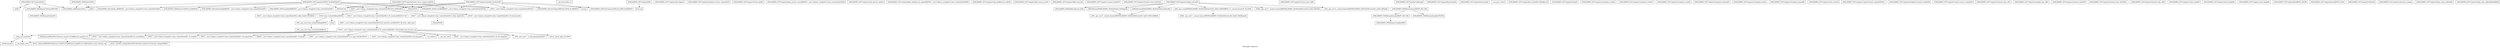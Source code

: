 digraph "Call graph: compute.ll" {
	label="Call graph: compute.ll";

	Node0x562554a12260 [shape=record,label="{_ZN9LAMMPS_NS7ComputeC2EPNS_6LAMMPSEiPPc}"];
	Node0x562554a12260 -> Node0x562554a09da0;
	Node0x562554a12260 -> Node0x562554a0a4c0;
	Node0x562554a12260 -> Node0x562554a0b410;
	Node0x562554a12260 -> Node0x5625549ca2d0;
	Node0x562554a12260 -> Node0x562554a4e9c0;
	Node0x562554a12260 -> Node0x562554a11c00;
	Node0x562554a12260 -> Node0x562554a62190;
	Node0x562554a12260 -> Node0x562554a84e00;
	Node0x562554a12260 -> Node0x562554a5c500;
	Node0x562554a12260 -> Node0x562554a84b60;
	Node0x562554a09da0 [shape=record,label="{_ZN9LAMMPS_NS8PointersC2EPNS_6LAMMPSE}"];
	Node0x562554a11c00 [shape=record,label="{_ZN9LAMMPS_NS5Error3allERKNSt7__cxx1112basic_stringIcSt11char_traitsIcESaIcEEEiS8_}"];
	Node0x562554a0a4c0 [shape=record,label="{_ZNSaIcEC1Ev}"];
	Node0x562554a0b410 [shape=record,label="{_ZNSt7__cxx1112basic_stringIcSt11char_traitsIcESaIcEEC2IS3_EEPKcRKS3_}"];
	Node0x562554a0b410 -> Node0x562554a0b8a0;
	Node0x562554a0b410 -> Node0x562554a089e0;
	Node0x562554a0b410 -> Node0x562554a27ec0;
	Node0x562554a0b410 -> Node0x562554a16e70;
	Node0x562554a0b410 -> Node0x562554a18980;
	Node0x562554a91c20 [shape=record,label="{__gxx_personality_v0}"];
	Node0x562554a62190 [shape=record,label="{_ZNSt7__cxx1112basic_stringIcSt11char_traitsIcESaIcEED1Ev}"];
	Node0x562554a4e9c0 [shape=record,label="{_ZNSaIcED1Ev}"];
	Node0x562554a84e00 [shape=record,label="{_ZN9LAMMPS_NS5utils6strdupERKNSt7__cxx1112basic_stringIcSt11char_traitsIcESaIcEEE}"];
	Node0x562554a84b60 [shape=record,label="{_ZN9LAMMPS_NS5utils5is_idERKNSt7__cxx1112basic_stringIcSt11char_traitsIcESaIcEEE}"];
	Node0x562554a5c500 [shape=record,label="{_ZN9LAMMPS_NS5Group4findERKNSt7__cxx1112basic_stringIcSt11char_traitsIcESaIcEEE}"];
	Node0x562554a91d90 [shape=record,label="{_ZN9LAMMPS_NS7ComputeD2Ev}"];
	Node0x562554a91d90 -> Node0x562554a91e10;
	Node0x562554a91d90 -> Node0x562554a19580;
	Node0x562554a91d90 -> Node0x562554a91ec0;
	Node0x562554a91d90 -> Node0x5625549ca2d0;
	Node0x562554a91e10 [shape=record,label="{_ZdaPv}"];
	Node0x562554a91ec0 [shape=record,label="{_ZN9LAMMPS_NS6Memory7destroyIlEEvRPT_}"];
	Node0x562554a91ec0 -> Node0x562554a1c740;
	Node0x562554a19580 [shape=record,label="{__clang_call_terminate}"];
	Node0x562554a19580 -> Node0x562554a1db40;
	Node0x562554a19580 -> Node0x562554a1e770;
	Node0x562554a1db40 [shape=record,label="{__cxa_begin_catch}"];
	Node0x562554a1e770 [shape=record,label="{_ZSt9terminatev}"];
	Node0x562554a20330 [shape=record,label="{_ZN9LAMMPS_NS7ComputeD0Ev}"];
	Node0x562554a20330 -> Node0x562554a20e40;
	Node0x562554a20e40 [shape=record,label="{llvm.trap}"];
	Node0x562554a22fc0 [shape=record,label="{_ZN9LAMMPS_NS7Compute10init_flagsEv}"];
	Node0x562554a235f0 [shape=record,label="{_ZN9LAMMPS_NS7Compute13modify_paramsEiPPc}"];
	Node0x562554a235f0 -> Node0x562554a0a4c0;
	Node0x562554a235f0 -> Node0x562554a0b410;
	Node0x562554a235f0 -> Node0x562554a4e9c0;
	Node0x562554a235f0 -> Node0x562554a62190;
	Node0x562554a235f0 -> Node0x562554a11c00;
	Node0x562554a235f0 -> Node0x562554a26a60;
	Node0x562554a235f0 -> Node0x562554a24fa0;
	Node0x562554a235f0 -> Node0x562554a34d30;
	Node0x562554a4b240 [shape=record,label="{_ZN9LAMMPS_NS7Compute19unpack_reverse_commEiPiPd}"];
	Node0x562554a4ba70 [shape=record,label="{_ZN9LAMMPS_NS7Compute10reset_gridEv}"];
	Node0x562554a77290 [shape=record,label="{_ZN9LAMMPS_NS7Compute16get_grid_by_nameERKNSt7__cxx1112basic_stringIcSt11char_traitsIcESaIcEEERi}"];
	Node0x562554a4e530 [shape=record,label="{_ZN9LAMMPS_NS7Compute17get_grid_by_indexEi}"];
	Node0x562554a4eff0 [shape=record,label="{_ZN9LAMMPS_NS7Compute20get_griddata_by_nameEiRKNSt7__cxx1112basic_stringIcSt11char_traitsIcESaIcEEERi}"];
	Node0x562554a50080 [shape=record,label="{_ZN9LAMMPS_NS7Compute21get_griddata_by_indexEi}"];
	Node0x562554a517f0 [shape=record,label="{_ZN9LAMMPS_NS7Compute14dof_remove_preEv}"];
	Node0x562554a52670 [shape=record,label="{_ZN9LAMMPS_NS7Compute10dof_removeEi}"];
	Node0x562554a52ea0 [shape=record,label="{_ZN9LAMMPS_NS7Compute11remove_biasEiPd}"];
	Node0x562554a574a0 [shape=record,label="{_ZN9LAMMPS_NS7Compute15remove_bias_thrEiPdS1_}"];
	Node0x562554a24fa0 [shape=record,label="{strcmp}"];
	Node0x562554a34d30 [shape=record,label="{_ZN9LAMMPS_NS5utils7numericEPKciS2_bPNS_6LAMMPSE}"];
	Node0x562554a26a60 [shape=record,label="{_ZN9LAMMPS_NS5utils7logicalEPKciS2_bPNS_6LAMMPSE}"];
	Node0x562554a2dec0 [shape=record,label="{_ZN9LAMMPS_NS7Compute14adjust_dof_fixEv}"];
	Node0x562554a2dec0 -> Node0x562554a2e8c0;
	Node0x562554a2dec0 -> Node0x562554a2fcc0;
	Node0x562554a2dec0 -> Node0x562554a36100;
	Node0x562554a2dec0 -> Node0x562554a368c0;
	Node0x562554a2dec0 -> Node0x562554a375f0;
	Node0x562554a2dec0 -> Node0x562554a37dc0;
	Node0x562554a2e8c0 [shape=record,label="{_ZN9LAMMPS_NS6Modify12get_fix_listEv}"];
	Node0x562554a2fcc0 [shape=record,label="{_ZNKSt6vectorIPN9LAMMPS_NS3FixESaIS2_EE5beginEv}"];
	Node0x562554a2fcc0 -> Node0x562554a39240;
	Node0x562554a36100 [shape=record,label="{_ZNKSt6vectorIPN9LAMMPS_NS3FixESaIS2_EE3endEv}"];
	Node0x562554a36100 -> Node0x562554a39240;
	Node0x562554a368c0 [shape=record,label="{_ZN9__gnu_cxxneIPKPN9LAMMPS_NS3FixESt6vectorIS3_SaIS3_EEEEbRKNS_17__normal_iteratorIT_T0_EESE_}"];
	Node0x562554a368c0 -> Node0x562554a3ab80;
	Node0x562554a375f0 [shape=record,label="{_ZNK9__gnu_cxx17__normal_iteratorIPKPN9LAMMPS_NS3FixESt6vectorIS3_SaIS3_EEEdeEv}"];
	Node0x562554a37dc0 [shape=record,label="{_ZN9__gnu_cxx17__normal_iteratorIPKPN9LAMMPS_NS3FixESt6vectorIS3_SaIS3_EEEppEv}"];
	Node0x562554a3b440 [shape=record,label="{_ZN9LAMMPS_NS7Compute15reset_extra_dofEv}"];
	Node0x562554a793d0 [shape=record,label="{_ZN9LAMMPS_NS7Compute23reset_extra_compute_fixEPKc}"];
	Node0x562554a793d0 -> Node0x562554a0a4c0;
	Node0x562554a793d0 -> Node0x562554a0b410;
	Node0x562554a793d0 -> Node0x562554a4e9c0;
	Node0x562554a793d0 -> Node0x562554a62190;
	Node0x562554a793d0 -> Node0x562554a11c00;
	Node0x562554a939b0 [shape=record,label="{_ZN9LAMMPS_NS7Compute7addstepEl}"];
	Node0x562554a939b0 -> Node0x562554a93a30;
	Node0x562554a93a30 [shape=record,label="{_ZN9LAMMPS_NS6Memory4growIlEEPT_RS3_iPKc}"];
	Node0x562554a93a30 -> Node0x562554a93ab0;
	Node0x562554a93a30 -> Node0x562554a93b60;
	Node0x562554a93be0 [shape=record,label="{_ZN9LAMMPS_NS7Compute9matchstepEl}"];
	Node0x562554a93c60 [shape=record,label="{_ZN9LAMMPS_NS7Compute9clearstepEv}"];
	Node0x562554a3e920 [shape=record,label="{__cxa_pure_virtual}"];
	Node0x562554a3f0f0 [shape=record,label="{_ZN9LAMMPS_NS7Compute9init_listEiPNS_9NeighListE}"];
	Node0x562554a40a00 [shape=record,label="{_ZN9LAMMPS_NS7Compute5setupEv}"];
	Node0x562554a41790 [shape=record,label="{_ZN9LAMMPS_NS7Compute14compute_scalarEv}"];
	Node0x562554a42d50 [shape=record,label="{_ZN9LAMMPS_NS7Compute14compute_vectorEv}"];
	Node0x562554a43c60 [shape=record,label="{_ZN9LAMMPS_NS7Compute13compute_arrayEv}"];
	Node0x562554a44b60 [shape=record,label="{_ZN9LAMMPS_NS7Compute15compute_peratomEv}"];
	Node0x562554a45590 [shape=record,label="{_ZN9LAMMPS_NS7Compute13compute_localEv}"];
	Node0x562554a46010 [shape=record,label="{_ZN9LAMMPS_NS7Compute15compute_pergridEv}"];
	Node0x562554a470f0 [shape=record,label="{_ZN9LAMMPS_NS7Compute10set_arraysEi}"];
	Node0x562554a47e90 [shape=record,label="{_ZN9LAMMPS_NS7Compute17pack_forward_commEiPiPdiS1_}"];
	Node0x562554a48420 [shape=record,label="{_ZN9LAMMPS_NS7Compute19unpack_forward_commEiiPd}"];
	Node0x562554a49c70 [shape=record,label="{_ZN9LAMMPS_NS7Compute17pack_reverse_commEiiPd}"];
	Node0x562554a55b10 [shape=record,label="{_ZN9LAMMPS_NS7Compute15remove_bias_allEv}"];
	Node0x562554a56870 [shape=record,label="{_ZN9LAMMPS_NS7Compute16reapply_bias_allEv}"];
	Node0x562554a5c6c0 [shape=record,label="{_ZN9LAMMPS_NS7Compute12restore_biasEiPd}"];
	Node0x562554a5ef60 [shape=record,label="{_ZN9LAMMPS_NS7Compute16restore_bias_thrEiPdS1_}"];
	Node0x562554a62be0 [shape=record,label="{_ZN9LAMMPS_NS7Compute16restore_bias_allEv}"];
	Node0x562554a65560 [shape=record,label="{_ZN9LAMMPS_NS7Compute11lock_enableEv}"];
	Node0x562554a66730 [shape=record,label="{_ZN9LAMMPS_NS7Compute12lock_disableEv}"];
	Node0x562554a704d0 [shape=record,label="{_ZN9LAMMPS_NS7Compute11lock_lengthEv}"];
	Node0x562554a72740 [shape=record,label="{_ZN9LAMMPS_NS7Compute4lockEPNS_3FixEll}"];
	Node0x562554a73ec0 [shape=record,label="{_ZN9LAMMPS_NS7Compute6unlockEPNS_3FixE}"];
	Node0x562554a35670 [shape=record,label="{_ZN9LAMMPS_NS7Compute7refreshEv}"];
	Node0x562554a77f30 [shape=record,label="{_ZN9LAMMPS_NS7Compute12memory_usageEv}"];
	Node0x562554a781f0 [shape=record,label="{_ZN9LAMMPS_NS7Compute19pair_setup_callbackEii}"];
	Node0x5625549ca2d0 [shape=record,label="{_ZN9LAMMPS_NS8PointersD2Ev}"];
	Node0x562554a7a890 [shape=record,label="{_ZN9LAMMPS_NS8PointersD0Ev}"];
	Node0x562554a7a890 -> Node0x5625549ca2d0;
	Node0x562554a7a890 -> Node0x562554a7b570;
	Node0x562554a795d0 [shape=record,label="{_ZN9LAMMPS_NS7Compute19pair_tally_callbackEiiiidddddd}"];
	Node0x562554a7b570 [shape=record,label="{_ZdlPv}"];
	Node0x562554a0b8a0 [shape=record,label="{_ZNSt7__cxx1112basic_stringIcSt11char_traitsIcESaIcEE13_M_local_dataEv}"];
	Node0x562554a089e0 [shape=record,label="{_ZNSt7__cxx1112basic_stringIcSt11char_traitsIcESaIcEE12_Alloc_hiderC1EPcRKS3_}"];
	Node0x562554a16e70 [shape=record,label="{_ZNSt7__cxx1112basic_stringIcSt11char_traitsIcESaIcEE12_M_constructIPKcEEvT_S8_}"];
	Node0x562554a16e70 -> Node0x562554a7d520;
	Node0x562554a27ec0 [shape=record,label="{_ZNSt11char_traitsIcE6lengthEPKc}"];
	Node0x562554a27ec0 -> Node0x562554a7b200;
	Node0x562554a27ec0 -> Node0x562554a7ce70;
	Node0x562554a18980 [shape=record,label="{_ZNSt7__cxx1112basic_stringIcSt11char_traitsIcESaIcEE12_Alloc_hiderD2Ev}"];
	Node0x562554a18980 -> Node0x562554a80fd0;
	Node0x562554a7d520 [shape=record,label="{_ZNSt7__cxx1112basic_stringIcSt11char_traitsIcESaIcEE16_M_construct_auxIPKcEEvT_S8_St12__false_type}"];
	Node0x562554a7d520 -> Node0x562554a08880;
	Node0x562554a08880 [shape=record,label="{_ZNSt7__cxx1112basic_stringIcSt11char_traitsIcESaIcEE12_M_constructIPKcEEvT_S8_St20forward_iterator_tag}"];
	Node0x562554a08880 -> Node0x562554a11f10;
	Node0x562554a08880 -> Node0x562554a10c90;
	Node0x562554a08880 -> Node0x562554a53f20;
	Node0x562554a08880 -> Node0x562554a37770;
	Node0x562554a08880 -> Node0x562554a23660;
	Node0x562554a08880 -> Node0x562554a3fb20;
	Node0x562554a08880 -> Node0x562554a568e0;
	Node0x562554a08880 -> Node0x562554a3b550;
	Node0x562554a08880 -> Node0x562554a1db40;
	Node0x562554a08880 -> Node0x562554a95a20;
	Node0x562554a08880 -> Node0x562554a95aa0;
	Node0x562554a08880 -> Node0x562554a95b20;
	Node0x562554a08880 -> Node0x562554a95ba0;
	Node0x562554a08880 -> Node0x562554a19580;
	Node0x562554a11f10 [shape=record,label="{_ZN9__gnu_cxx17__is_null_pointerIKcEEbPT_}"];
	Node0x562554a10c90 [shape=record,label="{_ZSt19__throw_logic_errorPKc}"];
	Node0x562554a53f20 [shape=record,label="{_ZSt8distanceIPKcENSt15iterator_traitsIT_E15difference_typeES3_S3_}"];
	Node0x562554a53f20 -> Node0x562554a95c20;
	Node0x562554a53f20 -> Node0x562554a95ca0;
	Node0x562554a23660 [shape=record,label="{_ZNSt7__cxx1112basic_stringIcSt11char_traitsIcESaIcEE7_M_dataEPc}"];
	Node0x562554a37770 [shape=record,label="{_ZNSt7__cxx1112basic_stringIcSt11char_traitsIcESaIcEE9_M_createERmm}"];
	Node0x562554a3fb20 [shape=record,label="{_ZNSt7__cxx1112basic_stringIcSt11char_traitsIcESaIcEE11_M_capacityEm}"];
	Node0x562554a3b550 [shape=record,label="{_ZNSt7__cxx1112basic_stringIcSt11char_traitsIcESaIcEE13_S_copy_charsEPcPKcS7_}"];
	Node0x562554a568e0 [shape=record,label="{_ZNKSt7__cxx1112basic_stringIcSt11char_traitsIcESaIcEE7_M_dataEv}"];
	Node0x562554a95a20 [shape=record,label="{_ZNSt7__cxx1112basic_stringIcSt11char_traitsIcESaIcEE10_M_disposeEv}"];
	Node0x562554a95aa0 [shape=record,label="{__cxa_rethrow}"];
	Node0x562554a95b20 [shape=record,label="{__cxa_end_catch}"];
	Node0x562554a95ba0 [shape=record,label="{_ZNSt7__cxx1112basic_stringIcSt11char_traitsIcESaIcEE13_M_set_lengthEm}"];
	Node0x562554a95ca0 [shape=record,label="{_ZSt10__distanceIPKcENSt15iterator_traitsIT_E15difference_typeES3_S3_St26random_access_iterator_tag}"];
	Node0x562554a95c20 [shape=record,label="{_ZSt19__iterator_categoryIPKcENSt15iterator_traitsIT_E17iterator_categoryERKS3_}"];
	Node0x562554a7b200 [shape=record,label="{_ZN9__gnu_cxx11char_traitsIcE6lengthEPKc}"];
	Node0x562554a7b200 -> Node0x562554a95d20;
	Node0x562554a7ce70 [shape=record,label="{strlen}"];
	Node0x562554a95d20 [shape=record,label="{_ZN9__gnu_cxx11char_traitsIcE2eqERKcS3_}"];
	Node0x562554a80fd0 [shape=record,label="{_ZNSaIcED2Ev}"];
	Node0x562554a1c740 [shape=record,label="{_ZN9LAMMPS_NS6Memory5sfreeEPv}"];
	Node0x562554a39240 [shape=record,label="{_ZN9__gnu_cxx17__normal_iteratorIPKPN9LAMMPS_NS3FixESt6vectorIS3_SaIS3_EEEC2ERKS5_}"];
	Node0x562554a3ab80 [shape=record,label="{_ZNK9__gnu_cxx17__normal_iteratorIPKPN9LAMMPS_NS3FixESt6vectorIS3_SaIS3_EEE4baseEv}"];
	Node0x562554a93ab0 [shape=record,label="{_ZN9LAMMPS_NS6Memory6createIlEEPT_RS3_iPKc}"];
	Node0x562554a93ab0 -> Node0x562554a95dd0;
	Node0x562554a93b60 [shape=record,label="{_ZN9LAMMPS_NS6Memory8sreallocEPvlPKc}"];
	Node0x562554a95dd0 [shape=record,label="{_ZN9LAMMPS_NS6Memory7smallocElPKc}"];
}

